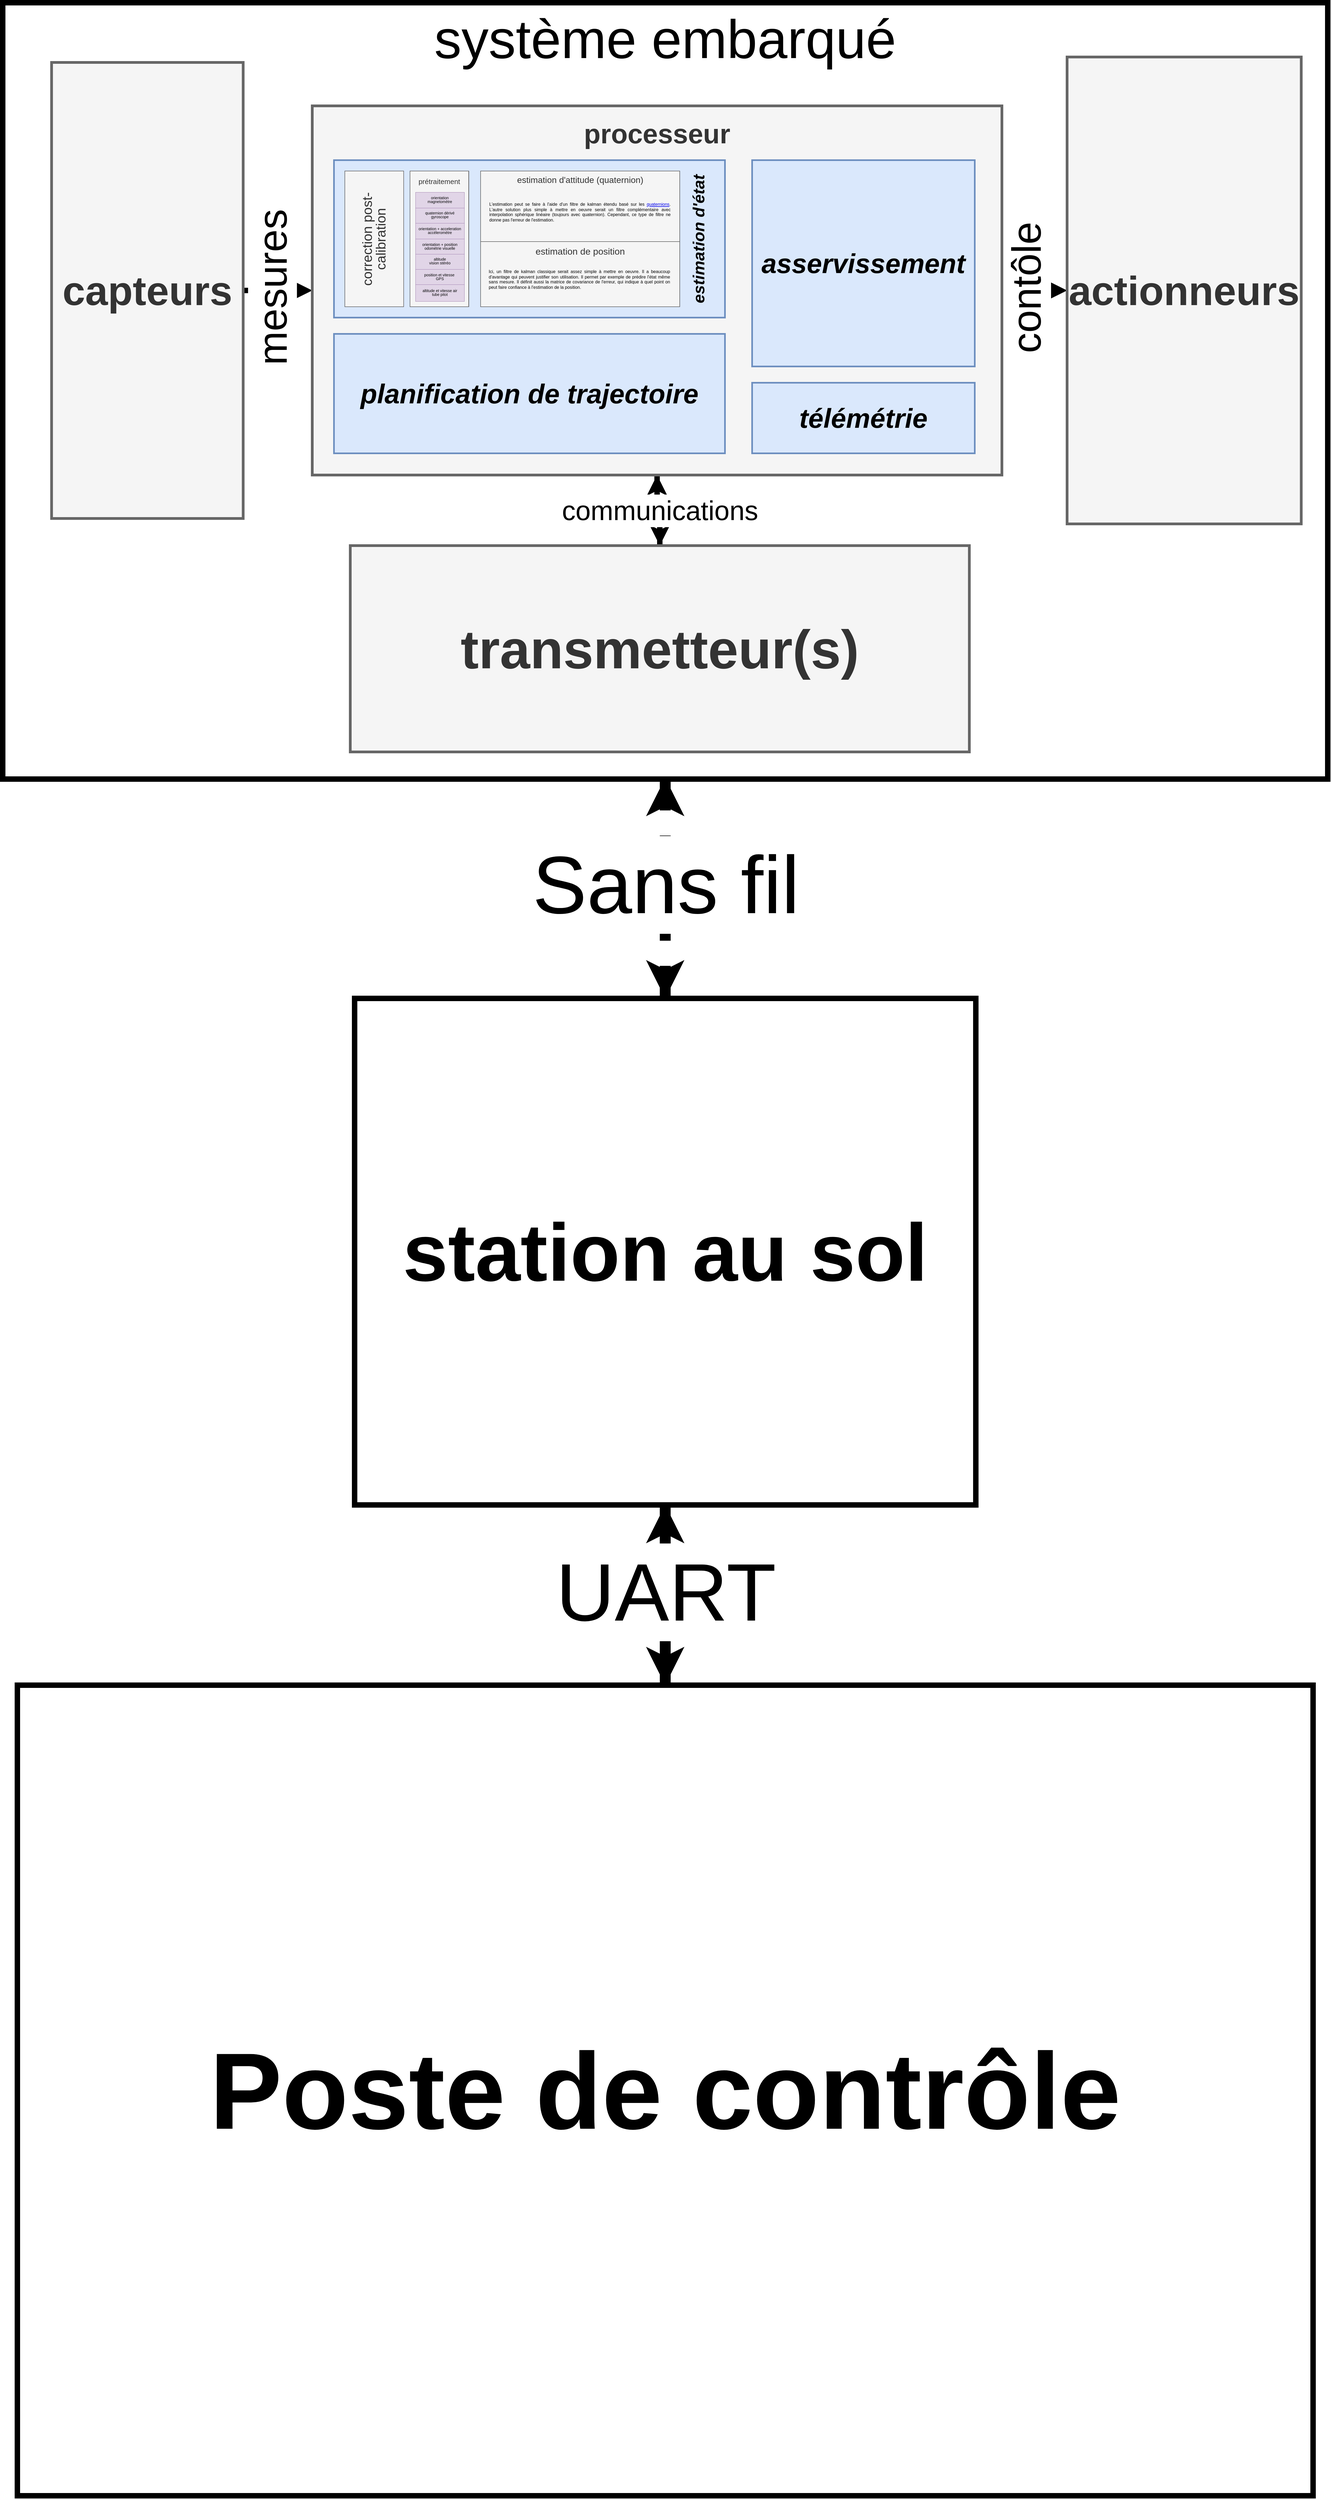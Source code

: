 <mxfile version="21.6.8" type="github">
  <diagram name="Page-1" id="WwMRkgozZL5AypPkiK_P">
    <mxGraphModel dx="752" dy="559" grid="0" gridSize="10" guides="0" tooltips="1" connect="1" arrows="1" fold="1" page="1" pageScale="1" pageWidth="3300" pageHeight="4681" background="none" math="0" shadow="0">
      <root>
        <mxCell id="0" />
        <object label="architecture fondamentale" id="tpNcKr8VGzqpfpvpGNBD-19">
          <mxCell style="locked=1;" parent="0" />
        </object>
        <UserObject label="&lt;h1 style=&quot;line-height: 0%;&quot;&gt;&lt;font style=&quot;font-size: 200px;&quot;&gt;système embarqué&lt;/font&gt;&lt;/h1&gt;" link="data:action/json,{&quot;actions&quot;:[{&quot;show&quot;: {&quot;cells&quot;:[&quot;1&quot;]}}]}" id="tpNcKr8VGzqpfpvpGNBD-36">
          <mxCell style="rounded=0;whiteSpace=wrap;html=1;strokeWidth=10;labelBackgroundColor=none;fontColor=default;fontSize=60;verticalAlign=middle;spacing=0;spacingTop=-12;" parent="tpNcKr8VGzqpfpvpGNBD-19" vertex="1">
            <mxGeometry x="433.3" y="40" width="2433.35" height="1427.73" as="geometry" />
          </mxCell>
        </UserObject>
        <mxCell id="g-pGQ9_j9zG2QTOYBkZh-25" style="edgeStyle=orthogonalEdgeStyle;rounded=0;orthogonalLoop=1;jettySize=auto;html=1;entryX=0.5;entryY=0;entryDx=0;entryDy=0;strokeWidth=20;fontSize=28;exitX=0.5;exitY=1;exitDx=0;exitDy=0;dashed=1;" parent="tpNcKr8VGzqpfpvpGNBD-19" source="tpNcKr8VGzqpfpvpGNBD-36" target="tpNcKr8VGzqpfpvpGNBD-24" edge="1">
          <mxGeometry relative="1" as="geometry">
            <mxPoint x="1900" y="1875" as="sourcePoint" />
            <mxPoint x="1900" y="1460" as="targetPoint" />
            <Array as="points">
              <mxPoint x="1650" y="1610" />
              <mxPoint x="1650" y="1610" />
            </Array>
          </mxGeometry>
        </mxCell>
        <mxCell id="g-pGQ9_j9zG2QTOYBkZh-14" style="edgeStyle=orthogonalEdgeStyle;rounded=0;orthogonalLoop=1;jettySize=auto;html=1;entryX=0.5;entryY=0;entryDx=0;entryDy=0;strokeWidth=20;" parent="tpNcKr8VGzqpfpvpGNBD-19" source="tpNcKr8VGzqpfpvpGNBD-24" target="tpNcKr8VGzqpfpvpGNBD-71" edge="1">
          <mxGeometry relative="1" as="geometry" />
        </mxCell>
        <mxCell id="tpNcKr8VGzqpfpvpGNBD-24" value="&lt;h1 style=&quot;line-height: 100%; font-size: 150px;&quot;&gt;&lt;font style=&quot;font-size: 150px;&quot;&gt;station au sol&lt;/font&gt;&lt;/h1&gt;" style="rounded=0;whiteSpace=wrap;html=1;strokeWidth=10;labelBackgroundColor=none;fontColor=default;fontSize=150;spacingTop=0;spacing=0;" parent="tpNcKr8VGzqpfpvpGNBD-19" vertex="1">
          <mxGeometry x="1078" y="1874" width="1143.94" height="933" as="geometry" />
        </mxCell>
        <mxCell id="g-pGQ9_j9zG2QTOYBkZh-15" style="edgeStyle=orthogonalEdgeStyle;rounded=0;orthogonalLoop=1;jettySize=auto;html=1;entryX=0.5;entryY=1;entryDx=0;entryDy=0;strokeWidth=20;exitX=0.5;exitY=0;exitDx=0;exitDy=0;fontSize=28;" parent="tpNcKr8VGzqpfpvpGNBD-19" source="tpNcKr8VGzqpfpvpGNBD-71" target="tpNcKr8VGzqpfpvpGNBD-24" edge="1">
          <mxGeometry relative="1" as="geometry">
            <mxPoint x="646.004" y="1532.0" as="sourcePoint" />
            <mxPoint x="646.385" y="1385" as="targetPoint" />
            <Array as="points">
              <mxPoint x="1650" y="3020" />
              <mxPoint x="1650" y="3020" />
            </Array>
          </mxGeometry>
        </mxCell>
        <mxCell id="g-pGQ9_j9zG2QTOYBkZh-16" value="&lt;font style=&quot;font-size: 150px;&quot;&gt;UART&lt;/font&gt;" style="edgeLabel;html=1;align=center;verticalAlign=middle;resizable=0;points=[];fontSize=150;" parent="g-pGQ9_j9zG2QTOYBkZh-15" vertex="1" connectable="0">
          <mxGeometry x="0.037" y="-1" relative="1" as="geometry">
            <mxPoint as="offset" />
          </mxGeometry>
        </mxCell>
        <mxCell id="tpNcKr8VGzqpfpvpGNBD-71" value="&lt;h1 style=&quot;line-height: 100%; font-size: 200px;&quot;&gt;&lt;font style=&quot;font-size: 200px;&quot;&gt;Poste de contrôle&lt;/font&gt;&lt;/h1&gt;" style="rounded=0;whiteSpace=wrap;html=1;strokeWidth=10;labelBackgroundColor=none;fontColor=default;fontSize=200;" parent="tpNcKr8VGzqpfpvpGNBD-19" vertex="1">
          <mxGeometry x="457" y="3139" width="2386" height="1493" as="geometry" />
        </mxCell>
        <mxCell id="g-pGQ9_j9zG2QTOYBkZh-23" style="edgeStyle=orthogonalEdgeStyle;rounded=0;orthogonalLoop=1;jettySize=auto;html=1;entryX=0.5;entryY=1;entryDx=0;entryDy=0;strokeWidth=20;fontSize=28;exitX=0.5;exitY=0;exitDx=0;exitDy=0;dashed=1;" parent="tpNcKr8VGzqpfpvpGNBD-19" source="tpNcKr8VGzqpfpvpGNBD-24" target="tpNcKr8VGzqpfpvpGNBD-36" edge="1">
          <mxGeometry relative="1" as="geometry">
            <mxPoint x="1660" y="1730" as="sourcePoint" />
            <mxPoint x="1649" y="1107" as="targetPoint" />
            <Array as="points">
              <mxPoint x="1650" y="1690" />
              <mxPoint x="1650" y="1690" />
            </Array>
          </mxGeometry>
        </mxCell>
        <mxCell id="g-pGQ9_j9zG2QTOYBkZh-24" value="&lt;font style=&quot;font-size: 150px;&quot;&gt;Sans fil&lt;/font&gt;" style="edgeLabel;html=1;align=center;verticalAlign=middle;resizable=0;points=[];fontSize=150;" parent="g-pGQ9_j9zG2QTOYBkZh-23" vertex="1" connectable="0">
          <mxGeometry x="0.037" y="-1" relative="1" as="geometry">
            <mxPoint as="offset" />
          </mxGeometry>
        </mxCell>
        <UserObject label="" link="data:action/json,{&quot;actions&quot;:[{&quot;show&quot;: {&quot;cells&quot;:[&quot;g-pGQ9_j9zG2QTOYBkZh-47&quot;]}}]}" id="L9uxI2-5SPp2yq6qhwyj-15">
          <mxCell style="verticalLabelPosition=bottom;verticalAlign=top;html=1;shadow=0;dashed=0;strokeWidth=1;shape=mxgraph.ios.iInfoIcon;fillColor=#8BbEff;fillColor2=#135Ec8;strokeColor=#ffffff;sketch=0;" vertex="1" parent="tpNcKr8VGzqpfpvpGNBD-19">
            <mxGeometry x="490" y="80" width="252.57" height="260" as="geometry" />
          </mxCell>
        </UserObject>
        <object label="note système embarqué" id="g-pGQ9_j9zG2QTOYBkZh-47">
          <mxCell style="locked=1;" parent="0" visible="0" />
        </object>
        <UserObject label="&lt;h1 style=&quot;line-height: 100%;&quot;&gt;&lt;font style=&quot;font-size: 100px;&quot;&gt;système embarqué&lt;/font&gt;&lt;/h1&gt;" link="data:action/json,{&quot;actions&quot;:[{&quot;show&quot;: {&quot;cells&quot;:[&quot;1&quot;]}}]}" id="L9uxI2-5SPp2yq6qhwyj-2">
          <mxCell style="rounded=0;whiteSpace=wrap;html=1;strokeWidth=10;labelBackgroundColor=none;fontColor=default;fontSize=40;verticalAlign=top;spacing=0;spacingTop=0;" vertex="1" parent="g-pGQ9_j9zG2QTOYBkZh-47">
            <mxGeometry x="430" y="40" width="2433.35" height="1427.73" as="geometry" />
          </mxCell>
        </UserObject>
        <UserObject label="&lt;div style=&quot;text-align: justify; font-size: 75px;&quot;&gt;&lt;font style=&quot;font-size: 75px;&quot;&gt;&lt;span style=&quot;background-color: initial;&quot;&gt;Le drone doit être capable de se reperer dans son environement, et de s&#39;y déplacer en suivant&amp;nbsp;&lt;/span&gt;&lt;span style=&quot;background-color: initial;&quot;&gt;la tajectoire qu&#39;il adaptera selon les exigeances de l&#39;utilisateur et de l&#39;environement. Il aura un niveau 3 d&#39;autonomie. Il doit savoir quoi faire dans toutes les situations, par exemple lors d&#39;une perte de communication, ou perte du signal gps en plein vol (ou les 2). Cependant, il doit détecter s&#39;il se trouve dans l&#39;incapacité de gerer son déplacement en sécurité, et inviter l&#39;utilisateur à passer en pilotage manuel le cas échéant.&lt;/span&gt;&lt;/font&gt;&lt;/div&gt;" placeholders="1" name="Variable" id="L9uxI2-5SPp2yq6qhwyj-3">
          <mxCell style="text;html=1;strokeColor=none;fillColor=none;align=center;verticalAlign=middle;whiteSpace=wrap;overflow=hidden;" vertex="1" parent="g-pGQ9_j9zG2QTOYBkZh-47">
            <mxGeometry x="510" y="400" width="2313" height="962" as="geometry" />
          </mxCell>
        </UserObject>
        <UserObject label="" link="data:action/json,{&quot;actions&quot;:[{&quot;hide&quot;: {&quot;cells&quot;:[&quot;g-pGQ9_j9zG2QTOYBkZh-47&quot;]}}]}" id="L9uxI2-5SPp2yq6qhwyj-14">
          <mxCell style="shape=image;html=1;verticalAlign=top;verticalLabelPosition=bottom;labelBackgroundColor=#ffffff;imageAspect=0;aspect=fixed;image=https://cdn3.iconfinder.com/data/icons/arrow-outline-8/32/left_3-128.png" vertex="1" parent="g-pGQ9_j9zG2QTOYBkZh-47">
            <mxGeometry x="540" y="100" width="198" height="198" as="geometry" />
          </mxCell>
        </UserObject>
        <object label="systeme embarqué" id="1">
          <mxCell style="locked=1;" parent="0" />
        </object>
        <UserObject label="&lt;font style=&quot;font-size: 100px;&quot;&gt;système embarqué&lt;/font&gt;" link="data:action/json,{&quot;actions&quot;:[{&quot;hide&quot;: {&quot;cells&quot;:[&quot;tpNcKr8VGzqpfpvpGNBD-77&quot;,&quot;L9uxI2-5SPp2yq6qhwyj-30&quot;,&quot;1&quot;,&quot;g-pGQ9_j9zG2QTOYBkZh-57&quot;,&quot;tpNcKr8VGzqpfpvpGNBD-56&quot;,&quot;g-pGQ9_j9zG2QTOYBkZh-57&quot;,&quot;g-pGQ9_j9zG2QTOYBkZh-62&quot;,&quot;tpNcKr8VGzqpfpvpGNBD-72&quot;]}}]}" id="tpNcKr8VGzqpfpvpGNBD-30">
          <mxCell style="rounded=0;whiteSpace=wrap;html=1;strokeWidth=10;labelBackgroundColor=none;fontColor=default;fontSize=100;align=center;verticalAlign=top;movable=1;resizable=1;rotatable=1;deletable=1;editable=1;locked=0;connectable=1;fillStyle=solid;fillColor=default;gradientColor=none;" parent="1" vertex="1">
            <mxGeometry x="430" y="40" width="2440" height="1430" as="geometry" />
          </mxCell>
        </UserObject>
        <mxCell id="tpNcKr8VGzqpfpvpGNBD-14" value="" style="edgeStyle=orthogonalEdgeStyle;rounded=0;orthogonalLoop=1;jettySize=auto;html=1;exitX=1;exitY=0.5;exitDx=0;exitDy=0;strokeWidth=10;" parent="1" source="tpNcKr8VGzqpfpvpGNBD-55" target="tpNcKr8VGzqpfpvpGNBD-7" edge="1">
          <mxGeometry relative="1" as="geometry">
            <mxPoint x="1735" y="505" as="sourcePoint" />
          </mxGeometry>
        </mxCell>
        <mxCell id="tpNcKr8VGzqpfpvpGNBD-15" value="&lt;font style=&quot;font-size: 75px;&quot;&gt;contôle&lt;/font&gt;" style="edgeLabel;html=1;align=center;verticalAlign=middle;resizable=0;points=[];fontSize=75;labelBackgroundColor=default;horizontal=0;" parent="tpNcKr8VGzqpfpvpGNBD-14" vertex="1" connectable="0">
          <mxGeometry x="-0.318" relative="1" as="geometry">
            <mxPoint x="3" y="-5" as="offset" />
          </mxGeometry>
        </mxCell>
        <mxCell id="tpNcKr8VGzqpfpvpGNBD-16" value="" style="edgeStyle=orthogonalEdgeStyle;rounded=0;orthogonalLoop=1;jettySize=auto;html=1;exitX=0.5;exitY=1;exitDx=0;exitDy=0;strokeWidth=10;" parent="1" source="tpNcKr8VGzqpfpvpGNBD-55" target="tpNcKr8VGzqpfpvpGNBD-8" edge="1">
          <mxGeometry relative="1" as="geometry">
            <mxPoint x="1650" y="590" as="sourcePoint" />
          </mxGeometry>
        </mxCell>
        <mxCell id="tpNcKr8VGzqpfpvpGNBD-12" value="" style="edgeStyle=orthogonalEdgeStyle;rounded=0;orthogonalLoop=1;jettySize=auto;html=1;entryX=0;entryY=0.5;entryDx=0;entryDy=0;strokeWidth=10;" parent="1" source="tpNcKr8VGzqpfpvpGNBD-6" target="tpNcKr8VGzqpfpvpGNBD-55" edge="1">
          <mxGeometry relative="1" as="geometry">
            <mxPoint x="1565" y="505" as="targetPoint" />
          </mxGeometry>
        </mxCell>
        <mxCell id="tpNcKr8VGzqpfpvpGNBD-13" value="&lt;font style=&quot;font-size: 75px;&quot;&gt;mesures&lt;/font&gt;" style="edgeLabel;html=1;align=center;verticalAlign=middle;resizable=0;points=[];fontSize=75;labelBackgroundColor=default;horizontal=0;" parent="tpNcKr8VGzqpfpvpGNBD-12" vertex="1" connectable="0">
          <mxGeometry x="-0.162" y="-1" relative="1" as="geometry">
            <mxPoint x="-1" y="-6" as="offset" />
          </mxGeometry>
        </mxCell>
        <mxCell id="tpNcKr8VGzqpfpvpGNBD-6" value="&lt;h2 style=&quot;font-size: 75px;&quot;&gt;&lt;font style=&quot;font-size: 75px;&quot;&gt;capteurs&lt;/font&gt;&lt;/h2&gt;" style="rounded=0;whiteSpace=wrap;html=1;fillColor=#f5f5f5;fontColor=#333333;strokeColor=#666666;fontSize=75;strokeWidth=5;" parent="1" vertex="1">
          <mxGeometry x="520" y="150" width="352.8" height="840" as="geometry" />
        </mxCell>
        <mxCell id="tpNcKr8VGzqpfpvpGNBD-7" value="&lt;h2&gt;&lt;font style=&quot;font-size: 75px;&quot;&gt;actionneurs&lt;/font&gt;&lt;/h2&gt;" style="rounded=0;whiteSpace=wrap;html=1;fillColor=#f5f5f5;fontColor=#333333;strokeColor=#666666;strokeWidth=5;" parent="1" vertex="1">
          <mxGeometry x="2390" y="140" width="431.2" height="860" as="geometry" />
        </mxCell>
        <mxCell id="tpNcKr8VGzqpfpvpGNBD-17" value="" style="edgeStyle=orthogonalEdgeStyle;rounded=0;orthogonalLoop=1;jettySize=auto;html=1;entryX=0.5;entryY=1;entryDx=0;entryDy=0;strokeWidth=10;fontSize=19;" parent="1" source="tpNcKr8VGzqpfpvpGNBD-8" target="tpNcKr8VGzqpfpvpGNBD-55" edge="1">
          <mxGeometry relative="1" as="geometry">
            <mxPoint x="1650" y="590" as="targetPoint" />
          </mxGeometry>
        </mxCell>
        <mxCell id="tpNcKr8VGzqpfpvpGNBD-18" value="&lt;font style=&quot;font-size: 50px;&quot;&gt;communications&lt;/font&gt;" style="edgeLabel;html=1;align=center;verticalAlign=middle;resizable=0;points=[];fontSize=50;" parent="tpNcKr8VGzqpfpvpGNBD-17" vertex="1" connectable="0">
          <mxGeometry x="-0.033" relative="1" as="geometry">
            <mxPoint as="offset" />
          </mxGeometry>
        </mxCell>
        <mxCell id="tpNcKr8VGzqpfpvpGNBD-8" value="&lt;h2 style=&quot;font-size: 100px;&quot;&gt;&lt;font style=&quot;font-size: 100px;&quot;&gt;transmetteur(s)&lt;/font&gt;&lt;/h2&gt;" style="rounded=0;whiteSpace=wrap;html=1;fillColor=#f5f5f5;fontColor=#333333;strokeColor=#666666;strokeWidth=5;fontSize=100;" parent="1" vertex="1">
          <mxGeometry x="1070" y="1040" width="1140" height="380" as="geometry" />
        </mxCell>
        <UserObject label="&lt;h2 style=&quot;font-size: 100px;&quot;&gt;&lt;font style=&quot;font-size: 100px;&quot;&gt;processeur&lt;/font&gt;&lt;/h2&gt;" link="data:action/json,{&quot;actions&quot;:[{&quot;show&quot;: {&quot;cells&quot;:[&quot;tpNcKr8VGzqpfpvpGNBD-56&quot;]}}]}" id="tpNcKr8VGzqpfpvpGNBD-55">
          <mxCell style="rounded=0;whiteSpace=wrap;html=1;fillColor=#f5f5f5;fontColor=#333333;strokeColor=#666666;strokeWidth=5;fontSize=100;" parent="1" vertex="1">
            <mxGeometry x="1000" y="230" width="1270" height="680" as="geometry" />
          </mxCell>
        </UserObject>
        <UserObject label="" link="data:action/json,{&quot;actions&quot;:[{&quot;show&quot;: {&quot;cells&quot;:[&quot;g-pGQ9_j9zG2QTOYBkZh-57&quot;]}}]}" id="L9uxI2-5SPp2yq6qhwyj-16">
          <mxCell style="verticalLabelPosition=bottom;verticalAlign=top;html=1;shadow=0;dashed=0;strokeWidth=1;shape=mxgraph.ios.iInfoIcon;fillColor=#8BbEff;fillColor2=#135Ec8;strokeColor=#ffffff;sketch=0;" vertex="1" parent="1">
            <mxGeometry x="1050" y="270" width="116.57" height="120" as="geometry" />
          </mxCell>
        </UserObject>
        <object label="processeur" id="tpNcKr8VGzqpfpvpGNBD-56">
          <mxCell style="locked=1;" parent="0" />
        </object>
        <UserObject label="&lt;h2 style=&quot;line-height: 108%; font-size: 50px;&quot;&gt;&lt;font style=&quot;font-size: 50px;&quot;&gt;processeur&lt;/font&gt;&lt;/h2&gt;" link="data:action/json,{&quot;actions&quot;:[{&quot;hide&quot;: {&quot;cells&quot;:[&quot;tpNcKr8VGzqpfpvpGNBD-56&quot;,&quot;tpNcKr8VGzqpfpvpGNBD-72&quot;]}}]}" id="tpNcKr8VGzqpfpvpGNBD-57">
          <mxCell style="rounded=0;whiteSpace=wrap;html=1;verticalAlign=top;fillStyle=auto;fillColor=#f5f5f5;fontColor=#333333;strokeColor=#666666;horizontal=1;spacing=-16;strokeWidth=5;fontSize=50;spacingTop=-6;" parent="tpNcKr8VGzqpfpvpGNBD-56" vertex="1">
            <mxGeometry x="1000" y="230" width="1270" height="680" as="geometry" />
          </mxCell>
        </UserObject>
        <UserObject label="&lt;h3 style=&quot;line-height: 100%; font-size: 50px;&quot;&gt;estimation d&#39;état&lt;/h3&gt;" link="data:action/json,{&quot;actions&quot;:[{&quot;show&quot;: {&quot;cells&quot;:[&quot;tpNcKr8VGzqpfpvpGNBD-72&quot;]}}]}" id="tpNcKr8VGzqpfpvpGNBD-65">
          <mxCell style="rounded=0;whiteSpace=wrap;html=1;horizontal=1;fontStyle=2;fillColor=#dae8fc;strokeColor=#6c8ebf;fontSize=50;strokeWidth=3;" parent="tpNcKr8VGzqpfpvpGNBD-56" vertex="1">
            <mxGeometry x="1040" y="330" width="720" height="290" as="geometry" />
          </mxCell>
        </UserObject>
        <mxCell id="tpNcKr8VGzqpfpvpGNBD-68" value="&lt;h3 style=&quot;line-height: 100%; font-size: 50px;&quot;&gt;planification de trajectoire&lt;/h3&gt;" style="rounded=0;whiteSpace=wrap;html=1;horizontal=1;fontStyle=2;strokeWidth=3;fillColor=#dae8fc;strokeColor=#6c8ebf;fontSize=50;" parent="tpNcKr8VGzqpfpvpGNBD-56" vertex="1">
          <mxGeometry x="1040" y="650" width="720" height="220" as="geometry" />
        </mxCell>
        <mxCell id="tpNcKr8VGzqpfpvpGNBD-69" value="&lt;h3 style=&quot;line-height: 100%; font-size: 50px;&quot;&gt;asservissement&lt;/h3&gt;" style="rounded=0;whiteSpace=wrap;html=1;horizontal=1;fontStyle=2;strokeWidth=3;spacing=-4;fillColor=#dae8fc;strokeColor=#6c8ebf;fontSize=50;" parent="tpNcKr8VGzqpfpvpGNBD-56" vertex="1">
          <mxGeometry x="1810" y="330" width="410" height="380" as="geometry" />
        </mxCell>
        <mxCell id="L9uxI2-5SPp2yq6qhwyj-22" value="&lt;h3 style=&quot;line-height: 100%; font-size: 50px;&quot;&gt;télémétrie&lt;br&gt;&lt;/h3&gt;" style="rounded=0;whiteSpace=wrap;html=1;horizontal=1;fontStyle=2;strokeWidth=3;spacing=-4;fillColor=#dae8fc;strokeColor=#6c8ebf;fontSize=50;" vertex="1" parent="tpNcKr8VGzqpfpvpGNBD-56">
          <mxGeometry x="1810" y="740" width="410" height="130" as="geometry" />
        </mxCell>
        <UserObject label="" link="data:action/json,{&quot;actions&quot;:[{&quot;show&quot;:{&quot;cells&quot;:[&quot;g-pGQ9_j9zG2QTOYBkZh-62&quot;]}}]}" id="L9uxI2-5SPp2yq6qhwyj-23">
          <mxCell style="verticalLabelPosition=bottom;verticalAlign=top;html=1;shadow=0;dashed=0;strokeWidth=1;shape=mxgraph.ios.iInfoIcon;fillColor2=#135Ec8;sketch=0;fillColor=none;gradientDirection=north;" vertex="1" parent="tpNcKr8VGzqpfpvpGNBD-56">
            <mxGeometry x="1070" y="350" width="58.29" height="60" as="geometry" />
          </mxCell>
        </UserObject>
        <object label="Note processeur" id="g-pGQ9_j9zG2QTOYBkZh-57">
          <mxCell style="locked=1;" parent="0" visible="0" />
        </object>
        <UserObject label="&lt;h2 style=&quot;font-size: 100px; line-height: 100%;&quot;&gt;&lt;font style=&quot;font-size: 100px;&quot;&gt;processeur&lt;/font&gt;&lt;/h2&gt;" link="data:action/json,{&quot;actions&quot;:[{&quot;show&quot;: {&quot;cells&quot;:[&quot;tpNcKr8VGzqpfpvpGNBD-56&quot;]}}]}" id="L9uxI2-5SPp2yq6qhwyj-17">
          <mxCell style="rounded=0;whiteSpace=wrap;html=1;fillColor=#f5f5f5;fontColor=#333333;strokeColor=#666666;strokeWidth=5;fontSize=100;verticalAlign=top;spacing=0;spacingTop=-24;" vertex="1" parent="g-pGQ9_j9zG2QTOYBkZh-57">
            <mxGeometry x="1000" y="230" width="1270" height="680" as="geometry" />
          </mxCell>
        </UserObject>
        <UserObject label="&lt;div style=&quot;text-align: justify; font-size: 40px;&quot;&gt;&lt;font style=&quot;font-size: 40px;&quot;&gt;L&#39;intelligence du système.&lt;/font&gt;&lt;/div&gt;&lt;div style=&quot;text-align: justify; font-size: 40px;&quot;&gt;&lt;font style=&quot;font-size: 40px;&quot;&gt;Le processeur a trois missions majeures :&amp;nbsp;&lt;/font&gt;&lt;/div&gt;&lt;div style=&quot;text-align: justify; font-size: 40px;&quot;&gt;&lt;font style=&quot;font-size: 40px;&quot;&gt;&lt;br&gt;&lt;/font&gt;&lt;/div&gt;&lt;div style=&quot;text-align: justify; font-size: 40px;&quot;&gt;&lt;font style=&quot;font-size: 40px;&quot;&gt;- estimer son état (orientation et position)&lt;/font&gt;&lt;/div&gt;&lt;div style=&quot;text-align: justify; font-size: 40px;&quot;&gt;&lt;font style=&quot;font-size: 40px;&quot;&gt;- choisir une trajectoire à suivre&lt;/font&gt;&lt;/div&gt;&lt;div style=&quot;text-align: justify; font-size: 40px;&quot;&gt;&lt;font style=&quot;font-size: 40px;&quot;&gt;- asservir son déplacement (suivre au mieux cette trajactoire)&lt;/font&gt;&lt;/div&gt;&lt;div style=&quot;text-align: justify; font-size: 40px;&quot;&gt;&lt;font style=&quot;font-size: 40px;&quot;&gt;&lt;br&gt;&lt;/font&gt;&lt;/div&gt;&lt;div style=&quot;text-align: justify; font-size: 40px;&quot;&gt;Sa mission mineure est de récolter et de préparer l&#39;envoit des données de surveillance et de télémétrie.&lt;/div&gt;" placeholders="1" name="Variable" id="L9uxI2-5SPp2yq6qhwyj-18">
          <mxCell style="text;html=1;strokeColor=none;fillColor=none;align=center;verticalAlign=top;whiteSpace=wrap;overflow=hidden;fontSize=9;" vertex="1" parent="g-pGQ9_j9zG2QTOYBkZh-57">
            <mxGeometry x="1060" y="430" width="1200" height="450" as="geometry" />
          </mxCell>
        </UserObject>
        <UserObject label="" link="data:action/json,{&quot;actions&quot;:[{&quot;hide&quot;: {&quot;cells&quot;:[&quot;g-pGQ9_j9zG2QTOYBkZh-57&quot;]}}]}" id="L9uxI2-5SPp2yq6qhwyj-21">
          <mxCell style="shape=image;html=1;verticalAlign=top;verticalLabelPosition=bottom;labelBackgroundColor=#ffffff;imageAspect=0;aspect=fixed;image=https://cdn3.iconfinder.com/data/icons/arrow-outline-8/32/left_3-128.png" vertex="1" parent="g-pGQ9_j9zG2QTOYBkZh-57">
            <mxGeometry x="1050" y="270" width="110" height="110" as="geometry" />
          </mxCell>
        </UserObject>
        <object label="Note éstimation d&#39;état" id="g-pGQ9_j9zG2QTOYBkZh-62">
          <mxCell style="locked=1;" parent="0" visible="0" />
        </object>
        <UserObject label="&lt;h3 style=&quot;line-height: 100%; font-size: 30px;&quot;&gt;estimation d&#39;état&lt;/h3&gt;" link="data:action/json,{&quot;actions&quot;:[{&quot;show&quot;:{&quot;cells&quot;:[&quot;tpNcKr8VGzqpfpvpGNBD-72&quot;]}}]}" id="L9uxI2-5SPp2yq6qhwyj-25">
          <mxCell style="rounded=0;whiteSpace=wrap;html=1;horizontal=1;fontStyle=2;fillColor=#dae8fc;strokeColor=#6c8ebf;fontSize=30;strokeWidth=3;verticalAlign=top;spacingTop=-21;" vertex="1" parent="g-pGQ9_j9zG2QTOYBkZh-62">
            <mxGeometry x="1040" y="330" width="720" height="290" as="geometry" />
          </mxCell>
        </UserObject>
        <UserObject label="&lt;div style=&quot;text-align: justify; font-size: 20px;&quot;&gt;Afin d&#39;obtenir une bonne estimation de l&#39;orientation et de la position, les mesures brutes des capteurs doivent être corrigées de leur biais ou de toute autre perturbation compensable. Ensuite, ces mesures corrigées sont utilisées pour donner plus d&#39;information sur l&#39;orientation ou la position. Pour finir, ces informations sont combinées par un filtre de fusion.&lt;/div&gt;" placeholders="1" name="Variable" id="L9uxI2-5SPp2yq6qhwyj-26">
          <mxCell style="text;html=1;strokeColor=none;fillColor=none;align=center;verticalAlign=middle;whiteSpace=wrap;overflow=hidden;" vertex="1" parent="g-pGQ9_j9zG2QTOYBkZh-62">
            <mxGeometry x="1050" y="430" width="700" height="140" as="geometry" />
          </mxCell>
        </UserObject>
        <UserObject label="" link="data:action/json,{&quot;actions&quot;:[{&quot;hide&quot;:{&quot;cells&quot;:[&quot;g-pGQ9_j9zG2QTOYBkZh-62&quot;]}}]}" id="L9uxI2-5SPp2yq6qhwyj-27">
          <mxCell style="shape=image;html=1;verticalAlign=top;verticalLabelPosition=bottom;labelBackgroundColor=#ffffff;imageAspect=0;aspect=fixed;image=https://cdn3.iconfinder.com/data/icons/arrow-outline-8/32/left_3-128.png" vertex="1" parent="g-pGQ9_j9zG2QTOYBkZh-62">
            <mxGeometry x="1070" y="350" width="50" height="50" as="geometry" />
          </mxCell>
        </UserObject>
        <object label="estimation d&#39;état" id="tpNcKr8VGzqpfpvpGNBD-72">
          <mxCell style="" parent="0" />
        </object>
        <UserObject label="&lt;h4 style=&quot;line-height: 100%; font-size: 30px;&quot;&gt;&lt;font style=&quot;font-size: 30px;&quot;&gt;estimation d&#39;état&lt;/font&gt;&lt;/h4&gt;" link="data:action/json,{&quot;actions&quot;:[{&quot;hide&quot;:{&quot;cells&quot;:[&quot;L9uxI2-5SPp2yq6qhwyj-41&quot;,&quot;L9uxI2-5SPp2yq6qhwyj-47&quot;,&quot;tpNcKr8VGzqpfpvpGNBD-77&quot;,&quot;L9uxI2-5SPp2yq6qhwyj-30&quot;,&quot;tpNcKr8VGzqpfpvpGNBD-72&quot;]}}]}" id="tpNcKr8VGzqpfpvpGNBD-73">
          <mxCell style="rounded=0;whiteSpace=wrap;html=1;horizontal=0;fontStyle=2;verticalAlign=bottom;spacing=-7;strokeWidth=3;fillColor=#dae8fc;strokeColor=#6c8ebf;fontSize=30;" parent="tpNcKr8VGzqpfpvpGNBD-72" vertex="1">
            <mxGeometry x="1040" y="330" width="720" height="290" as="geometry" />
          </mxCell>
        </UserObject>
        <UserObject label="&lt;p style=&quot;line-height: 100%; font-size: 25px;&quot;&gt;&lt;font style=&quot;font-size: 25px;&quot;&gt;prétraitement&lt;/font&gt;&lt;/p&gt;" link="data:action/json,{&quot;actions&quot;:[{&quot;show&quot;:{&quot;cells&quot;:[&quot;tpNcKr8VGzqpfpvpGNBD-77&quot;]}}]}" id="tpNcKr8VGzqpfpvpGNBD-74">
          <mxCell style="rounded=0;whiteSpace=wrap;html=1;strokeWidth=1;spacing=-5;fillColor=#f5f5f5;fontColor=#333333;strokeColor=#666666;horizontal=0;spacingTop=-2;fontSize=25;" parent="tpNcKr8VGzqpfpvpGNBD-72" vertex="1">
            <mxGeometry x="1180" y="350" width="108.33" height="250" as="geometry" />
          </mxCell>
        </UserObject>
        <mxCell id="tpNcKr8VGzqpfpvpGNBD-75" value="&lt;p style=&quot;line-height: 100%;&quot;&gt;&lt;font style=&quot;font-size: 24px;&quot;&gt;estimation d&#39;attitude (quaternion)&lt;/font&gt;&lt;/p&gt;" style="rounded=0;whiteSpace=wrap;html=1;strokeWidth=1;spacing=-5;fillColor=#f5f5f5;fontColor=#333333;strokeColor=#666666;fontSize=25;" parent="tpNcKr8VGzqpfpvpGNBD-72" vertex="1">
          <mxGeometry x="1310" y="350" width="366.67" height="130" as="geometry" />
        </mxCell>
        <mxCell id="tpNcKr8VGzqpfpvpGNBD-76" value="&lt;p style=&quot;line-height: 100%; font-size: 25px;&quot;&gt;&lt;font style=&quot;font-size: 25px;&quot;&gt;estimation de position&lt;/font&gt;&lt;/p&gt;" style="rounded=0;whiteSpace=wrap;html=1;strokeWidth=1;spacing=-5;fillColor=#f5f5f5;fontColor=#333333;strokeColor=#666666;fontSize=25;" parent="tpNcKr8VGzqpfpvpGNBD-72" vertex="1">
          <mxGeometry x="1310" y="480" width="366.67" height="120" as="geometry" />
        </mxCell>
        <mxCell id="g-pGQ9_j9zG2QTOYBkZh-5" value="&lt;p style=&quot;line-height: 100%; font-size: 25px;&quot;&gt;&lt;font style=&quot;font-size: 25px;&quot;&gt;correction post-calibration&lt;/font&gt;&lt;/p&gt;" style="rounded=0;whiteSpace=wrap;html=1;strokeWidth=1;spacing=-5;fillColor=#f5f5f5;fontColor=#333333;strokeColor=#666666;horizontal=0;spacingTop=-2;fontSize=25;align=center;" parent="tpNcKr8VGzqpfpvpGNBD-72" vertex="1">
          <mxGeometry x="1060" y="350" width="108.33" height="250" as="geometry" />
        </mxCell>
        <UserObject label="" link="data:action/json,{&quot;actions&quot;:[{&quot;show&quot;:{&quot;cells&quot;:[&quot;L9uxI2-5SPp2yq6qhwyj-30&quot;]}}]}" id="L9uxI2-5SPp2yq6qhwyj-31">
          <mxCell style="verticalLabelPosition=bottom;verticalAlign=top;html=1;shadow=0;dashed=0;strokeWidth=1;shape=mxgraph.ios.iInfoIcon;fillColor2=#135Ec8;sketch=0;fillColor=none;gradientDirection=north;rotation=-90;" vertex="1" parent="tpNcKr8VGzqpfpvpGNBD-72">
            <mxGeometry x="1190" y="571" width="22.34" height="23" as="geometry" />
          </mxCell>
        </UserObject>
        <UserObject label="" link="data:action/json,{&quot;actions&quot;:[{&quot;show&quot;:{&quot;cells&quot;:[&quot;L9uxI2-5SPp2yq6qhwyj-41&quot;]}}]}" id="L9uxI2-5SPp2yq6qhwyj-40">
          <mxCell style="verticalLabelPosition=bottom;verticalAlign=top;html=1;shadow=0;dashed=0;strokeWidth=1;shape=mxgraph.ios.iInfoIcon;fillColor2=#135Ec8;sketch=0;fillColor=none;gradientDirection=north;rotation=0;" vertex="1" parent="tpNcKr8VGzqpfpvpGNBD-72">
            <mxGeometry x="1324" y="363" width="22.34" height="23" as="geometry" />
          </mxCell>
        </UserObject>
        <UserObject label="" link="data:action/json,{&quot;actions&quot;:[{&quot;show&quot;:{&quot;cells&quot;:[&quot;L9uxI2-5SPp2yq6qhwyj-47&quot;]}}]}" id="L9uxI2-5SPp2yq6qhwyj-46">
          <mxCell style="verticalLabelPosition=bottom;verticalAlign=top;html=1;shadow=0;dashed=0;strokeWidth=1;shape=mxgraph.ios.iInfoIcon;fillColor2=#135Ec8;sketch=0;fillColor=none;gradientDirection=north;rotation=0;" vertex="1" parent="tpNcKr8VGzqpfpvpGNBD-72">
            <mxGeometry x="1323" y="489" width="22.34" height="23" as="geometry" />
          </mxCell>
        </UserObject>
        <object label="Note prétraitement" id="L9uxI2-5SPp2yq6qhwyj-30">
          <mxCell style="" parent="0" visible="0" />
        </object>
        <UserObject label="&lt;p style=&quot;line-height: 100%; font-size: 15px;&quot;&gt;&lt;font style=&quot;font-size: 15px;&quot;&gt;prétraitement&lt;/font&gt;&lt;/p&gt;" link="data:action/json,{&quot;actions&quot;:[{&quot;show&quot;:{&quot;cells&quot;:[&quot;tpNcKr8VGzqpfpvpGNBD-77&quot;]}}]}" id="L9uxI2-5SPp2yq6qhwyj-32">
          <mxCell style="rounded=0;whiteSpace=wrap;html=1;strokeWidth=1;spacing=-5;fillColor=#f5f5f5;fontColor=#333333;strokeColor=#666666;horizontal=1;spacingTop=-2;fontSize=15;verticalAlign=top;" vertex="1" parent="L9uxI2-5SPp2yq6qhwyj-30">
            <mxGeometry x="1180" y="350" width="108.33" height="250" as="geometry" />
          </mxCell>
        </UserObject>
        <UserObject label="&lt;div style=&quot;text-align: justify; font-size: 8px;&quot;&gt;&lt;font style=&quot;font-size: 8px;&quot;&gt;Utiliser les mesures corrigées pour extraire les informations utiles au filtre d&#39;estimation d&#39;attitude et de positionnement. Par exemple : calculer le quaternion d&#39;orientation du système pour lequel le vecteur acceleration est égal à celui de gravité. En d&#39;autre termes : caluler l&#39;orientation en se basant sur l&#39;accéléromètre, et en supposant que le système ne subit pas d&#39;accélération supplémentaire à la gravitée.&lt;/font&gt;&lt;/div&gt;" placeholders="1" name="Variable" link="data:action/json,{&quot;actions&quot;:[{&quot;show&quot;:{&quot;cells&quot;:[&quot;tpNcKr8VGzqpfpvpGNBD-77&quot;]}}]}" id="L9uxI2-5SPp2yq6qhwyj-38">
          <mxCell style="text;html=1;strokeColor=none;fillColor=none;align=center;verticalAlign=top;whiteSpace=wrap;overflow=hidden;fontSize=8;" vertex="1" parent="L9uxI2-5SPp2yq6qhwyj-30">
            <mxGeometry x="1187" y="384" width="95" height="202" as="geometry" />
          </mxCell>
        </UserObject>
        <UserObject label="" link="data:action/json,{&quot;actions&quot;:[{&quot;hide&quot;:{&quot;cells&quot;:[&quot;L9uxI2-5SPp2yq6qhwyj-30&quot;]}}]}" id="L9uxI2-5SPp2yq6qhwyj-37">
          <mxCell style="shape=image;html=1;verticalAlign=top;verticalLabelPosition=bottom;labelBackgroundColor=#ffffff;imageAspect=0;aspect=fixed;image=https://cdn3.iconfinder.com/data/icons/arrow-outline-8/32/left_3-128.png" vertex="1" parent="L9uxI2-5SPp2yq6qhwyj-30">
            <mxGeometry x="1190" y="572" width="21" height="21" as="geometry" />
          </mxCell>
        </UserObject>
        <object label="Note estimation d&#39;attitude (quaternion)" id="L9uxI2-5SPp2yq6qhwyj-41">
          <mxCell style="" parent="0" />
        </object>
        <mxCell id="L9uxI2-5SPp2yq6qhwyj-42" value="&lt;p style=&quot;line-height: 100%; font-size: 16px;&quot;&gt;&lt;font style=&quot;font-size: 16px;&quot;&gt;estimation d&#39;attitude (quaternion)&lt;/font&gt;&lt;/p&gt;" style="rounded=0;whiteSpace=wrap;html=1;strokeWidth=1;spacing=-5;fillColor=#f5f5f5;fontColor=#333333;strokeColor=#666666;fontSize=16;verticalAlign=top;spacingTop=-7;" vertex="1" parent="L9uxI2-5SPp2yq6qhwyj-41">
          <mxGeometry x="1310" y="350" width="366.67" height="130" as="geometry" />
        </mxCell>
        <UserObject label="" link="data:action/json,{&quot;actions&quot;:[{&quot;hide&quot;:{&quot;cells&quot;:[&quot;L9uxI2-5SPp2yq6qhwyj-41&quot;]}}]}" id="L9uxI2-5SPp2yq6qhwyj-43">
          <mxCell style="shape=image;html=1;verticalAlign=top;verticalLabelPosition=bottom;labelBackgroundColor=#ffffff;imageAspect=0;aspect=fixed;image=https://cdn3.iconfinder.com/data/icons/arrow-outline-8/32/left_3-128.png" vertex="1" parent="L9uxI2-5SPp2yq6qhwyj-41">
            <mxGeometry x="1326" y="361" width="21" height="21" as="geometry" />
          </mxCell>
        </UserObject>
        <UserObject label="&lt;div style=&quot;text-align: justify; font-size: 8px;&quot;&gt;&lt;font style=&quot;font-size: 8px;&quot;&gt;L&#39;estimation peut se faire à l&#39;aide d&#39;un filtre de kalman étendu basé sur les &lt;a href=&quot;https://fr.wikipedia.org/wiki/Quaternions_et_rotation_dans_l%27espace#:~:text=Les%20quaternions%20unitaires%20repr%C3%A9sentent%20l,origine)%20de%20fa%C3%A7on%20relativement%20simple.&quot;&gt;quaternions&lt;/a&gt;. L&#39;autre solution plus simple à mettre en oeuvre serait un filtre complémentaire avec interpolation sphérique linéaire (toujours avec quaternion). Cependant, ce type de filtre ne donne pas l&#39;erreur de l&#39;estimation.&lt;/font&gt;&lt;/div&gt;" placeholders="1" name="Variable" link="data:action/json,{&quot;actions&quot;:[{&quot;show&quot;:{&quot;cells&quot;:[&quot;tpNcKr8VGzqpfpvpGNBD-77&quot;]}}]}" id="L9uxI2-5SPp2yq6qhwyj-45">
          <mxCell style="text;html=1;strokeColor=none;fillColor=none;align=center;verticalAlign=top;whiteSpace=wrap;overflow=hidden;fontSize=8;" vertex="1" parent="L9uxI2-5SPp2yq6qhwyj-41">
            <mxGeometry x="1325" y="400" width="336" height="61" as="geometry" />
          </mxCell>
        </UserObject>
        <object label="prétraitement" id="tpNcKr8VGzqpfpvpGNBD-77">
          <mxCell style="" parent="0" />
        </object>
        <UserObject label="&lt;p style=&quot;line-height: 100%; font-size: 13px;&quot;&gt;&lt;font style=&quot;font-size: 13px;&quot;&gt;prétraitement&lt;/font&gt;&lt;/p&gt;" link="data:action/json,{&quot;actions&quot;:[{&quot;hide&quot;:{&quot;cells&quot;:[&quot;tpNcKr8VGzqpfpvpGNBD-77&quot;]}}]}" id="tpNcKr8VGzqpfpvpGNBD-79">
          <mxCell style="rounded=0;whiteSpace=wrap;html=1;strokeWidth=1;spacing=-5;fillColor=#f5f5f5;fontColor=#333333;strokeColor=#666666;fontSize=13;verticalAlign=top;movable=1;resizable=1;rotatable=1;deletable=1;editable=1;locked=0;connectable=1;" parent="tpNcKr8VGzqpfpvpGNBD-77" vertex="1">
            <mxGeometry x="1180" y="350" width="108" height="250" as="geometry" />
          </mxCell>
        </UserObject>
        <mxCell id="g-pGQ9_j9zG2QTOYBkZh-38" value="&lt;p style=&quot;line-height: 0%; font-size: 7px;&quot;&gt;&lt;font style=&quot;font-size: 7px;&quot;&gt;orientation&lt;/font&gt;&lt;/p&gt;&lt;p style=&quot;line-height: 0%; font-size: 7px;&quot;&gt;&lt;font style=&quot;font-size: 7px;&quot;&gt;magnetomètre&lt;/font&gt;&lt;/p&gt;" style="rounded=0;whiteSpace=wrap;html=1;strokeWidth=0.5;spacing=0;fillColor=#e1d5e7;strokeColor=#9673a6;fontSize=7;verticalAlign=middle;spacingTop=-2;" parent="tpNcKr8VGzqpfpvpGNBD-77" vertex="1">
          <mxGeometry x="1190" y="389" width="90" height="29" as="geometry" />
        </mxCell>
        <mxCell id="g-pGQ9_j9zG2QTOYBkZh-39" value="&lt;p style=&quot;line-height: 0%; font-size: 7px;&quot;&gt;&lt;font style=&quot;font-size: 7px;&quot;&gt;orientation + acceleration&lt;/font&gt;&lt;/p&gt;&lt;p style=&quot;line-height: 0%; font-size: 7px;&quot;&gt;accéleromètre&lt;/p&gt;" style="rounded=0;whiteSpace=wrap;html=1;strokeWidth=0.5;spacing=0;fillColor=#e1d5e7;strokeColor=#9673a6;fontSize=7;verticalAlign=middle;spacingTop=-2;" parent="tpNcKr8VGzqpfpvpGNBD-77" vertex="1">
          <mxGeometry x="1190" y="446" width="90" height="29" as="geometry" />
        </mxCell>
        <mxCell id="g-pGQ9_j9zG2QTOYBkZh-40" value="&lt;p style=&quot;line-height: 0%; font-size: 7px;&quot;&gt;quaternion dérivé&lt;/p&gt;&lt;p style=&quot;line-height: 0%; font-size: 7px;&quot;&gt;gyroscope&lt;/p&gt;" style="rounded=0;whiteSpace=wrap;html=1;strokeWidth=0.5;spacing=0;fillColor=#e1d5e7;strokeColor=#9673a6;fontSize=7;verticalAlign=middle;spacingTop=-2;" parent="tpNcKr8VGzqpfpvpGNBD-77" vertex="1">
          <mxGeometry x="1190" y="418" width="90" height="28" as="geometry" />
        </mxCell>
        <mxCell id="g-pGQ9_j9zG2QTOYBkZh-41" value="&lt;p style=&quot;line-height: 0%; font-size: 7px;&quot;&gt;position et vitesse&amp;nbsp;&lt;/p&gt;&lt;p style=&quot;line-height: 0%; font-size: 7px;&quot;&gt;GPS&lt;/p&gt;" style="rounded=0;whiteSpace=wrap;html=1;strokeWidth=0.5;spacing=0;fillColor=#e1d5e7;strokeColor=#9673a6;fontSize=7;verticalAlign=middle;spacingTop=-1;" parent="tpNcKr8VGzqpfpvpGNBD-77" vertex="1">
          <mxGeometry x="1190" y="531" width="90" height="28" as="geometry" />
        </mxCell>
        <mxCell id="g-pGQ9_j9zG2QTOYBkZh-42" value="&lt;p style=&quot;line-height: 0%; font-size: 7px;&quot;&gt;altitude et vitesse air&lt;/p&gt;&lt;p style=&quot;line-height: 0%; font-size: 7px;&quot;&gt;tube pitot&lt;/p&gt;" style="rounded=0;whiteSpace=wrap;html=1;strokeWidth=0.5;spacing=0;fillColor=#e1d5e7;strokeColor=#9673a6;fontSize=7;verticalAlign=middle;spacingTop=-2;" parent="tpNcKr8VGzqpfpvpGNBD-77" vertex="1">
          <mxGeometry x="1190" y="559" width="90" height="31" as="geometry" />
        </mxCell>
        <mxCell id="g-pGQ9_j9zG2QTOYBkZh-43" value="&lt;p style=&quot;line-height: 0%; font-size: 7px;&quot;&gt;&lt;font style=&quot;font-size: 7px;&quot;&gt;orientation + position&lt;/font&gt;&lt;/p&gt;&lt;p style=&quot;line-height: 0%; font-size: 7px;&quot;&gt;&lt;font style=&quot;font-size: 7px;&quot;&gt;odométrie visuelle&lt;/font&gt;&lt;/p&gt;" style="rounded=0;whiteSpace=wrap;html=1;strokeWidth=0.5;spacing=0;fillColor=#e1d5e7;strokeColor=#9673a6;fontSize=7;verticalAlign=middle;spacingTop=-1;" parent="tpNcKr8VGzqpfpvpGNBD-77" vertex="1">
          <mxGeometry x="1190" y="475" width="90" height="28" as="geometry" />
        </mxCell>
        <mxCell id="g-pGQ9_j9zG2QTOYBkZh-44" value="&lt;p style=&quot;line-height: 0%; font-size: 7px;&quot;&gt;altitude&lt;/p&gt;&lt;p style=&quot;line-height: 0%; font-size: 7px;&quot;&gt;vision stéréo&lt;/p&gt;" style="rounded=0;whiteSpace=wrap;html=1;strokeWidth=0.5;spacing=0;fillColor=#e1d5e7;strokeColor=#9673a6;fontSize=7;verticalAlign=middle;spacingTop=-2;" parent="tpNcKr8VGzqpfpvpGNBD-77" vertex="1">
          <mxGeometry x="1190" y="503" width="90" height="28" as="geometry" />
        </mxCell>
        <object label="Note estimation de position" id="L9uxI2-5SPp2yq6qhwyj-47">
          <mxCell parent="0" />
        </object>
        <mxCell id="L9uxI2-5SPp2yq6qhwyj-48" value="&lt;p style=&quot;line-height: 100%; font-size: 17px;&quot;&gt;&lt;font style=&quot;font-size: 17px;&quot;&gt;estimation de position&lt;/font&gt;&lt;/p&gt;" style="rounded=0;whiteSpace=wrap;html=1;strokeWidth=1;spacing=-5;fillColor=#f5f5f5;fontColor=#333333;strokeColor=#666666;fontSize=17;verticalAlign=top;spacingTop=-7;" vertex="1" parent="L9uxI2-5SPp2yq6qhwyj-47">
          <mxGeometry x="1310" y="480" width="366.67" height="120" as="geometry" />
        </mxCell>
        <UserObject label="" link="data:action/json,{&quot;actions&quot;:[{&quot;hide&quot;:{&quot;cells&quot;:[&quot;L9uxI2-5SPp2yq6qhwyj-47&quot;]}}]}" id="L9uxI2-5SPp2yq6qhwyj-49">
          <mxCell style="shape=image;html=1;verticalAlign=top;verticalLabelPosition=bottom;labelBackgroundColor=#ffffff;imageAspect=0;aspect=fixed;image=https://cdn3.iconfinder.com/data/icons/arrow-outline-8/32/left_3-128.png" vertex="1" parent="L9uxI2-5SPp2yq6qhwyj-47">
            <mxGeometry x="1325" y="487" width="21" height="21" as="geometry" />
          </mxCell>
        </UserObject>
        <UserObject label="&lt;div style=&quot;text-align: justify; font-size: 8px;&quot;&gt;Ici, un filtre de kalman classique serait assez simple à mettre en oeuvre. Il a beaucoup d&#39;avantage qui peuvent justifier son utilisation. Il permet par exemple de prédire l&#39;état même sans mesure. Il définit aussi la matrice de covariance de l&#39;erreur, qui indique à quel point on peut faire confiance à l&#39;estimation de la position.&lt;/div&gt;" placeholders="1" name="Variable" link="data:action/json,{&quot;actions&quot;:[{&quot;show&quot;:{&quot;cells&quot;:[&quot;tpNcKr8VGzqpfpvpGNBD-77&quot;]}}]}" id="L9uxI2-5SPp2yq6qhwyj-50">
          <mxCell style="text;html=1;strokeColor=none;fillColor=none;align=center;verticalAlign=top;whiteSpace=wrap;overflow=hidden;fontSize=8;" vertex="1" parent="L9uxI2-5SPp2yq6qhwyj-47">
            <mxGeometry x="1324" y="524" width="336" height="61" as="geometry" />
          </mxCell>
        </UserObject>
      </root>
    </mxGraphModel>
  </diagram>
</mxfile>
